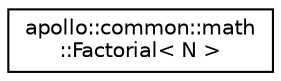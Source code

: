 digraph "Graphical Class Hierarchy"
{
  edge [fontname="Helvetica",fontsize="10",labelfontname="Helvetica",labelfontsize="10"];
  node [fontname="Helvetica",fontsize="10",shape=record];
  rankdir="LR";
  Node1 [label="apollo::common::math\l::Factorial\< N \>",height=0.2,width=0.4,color="black", fillcolor="white", style="filled",URL="$structapollo_1_1common_1_1math_1_1Factorial.html"];
}
